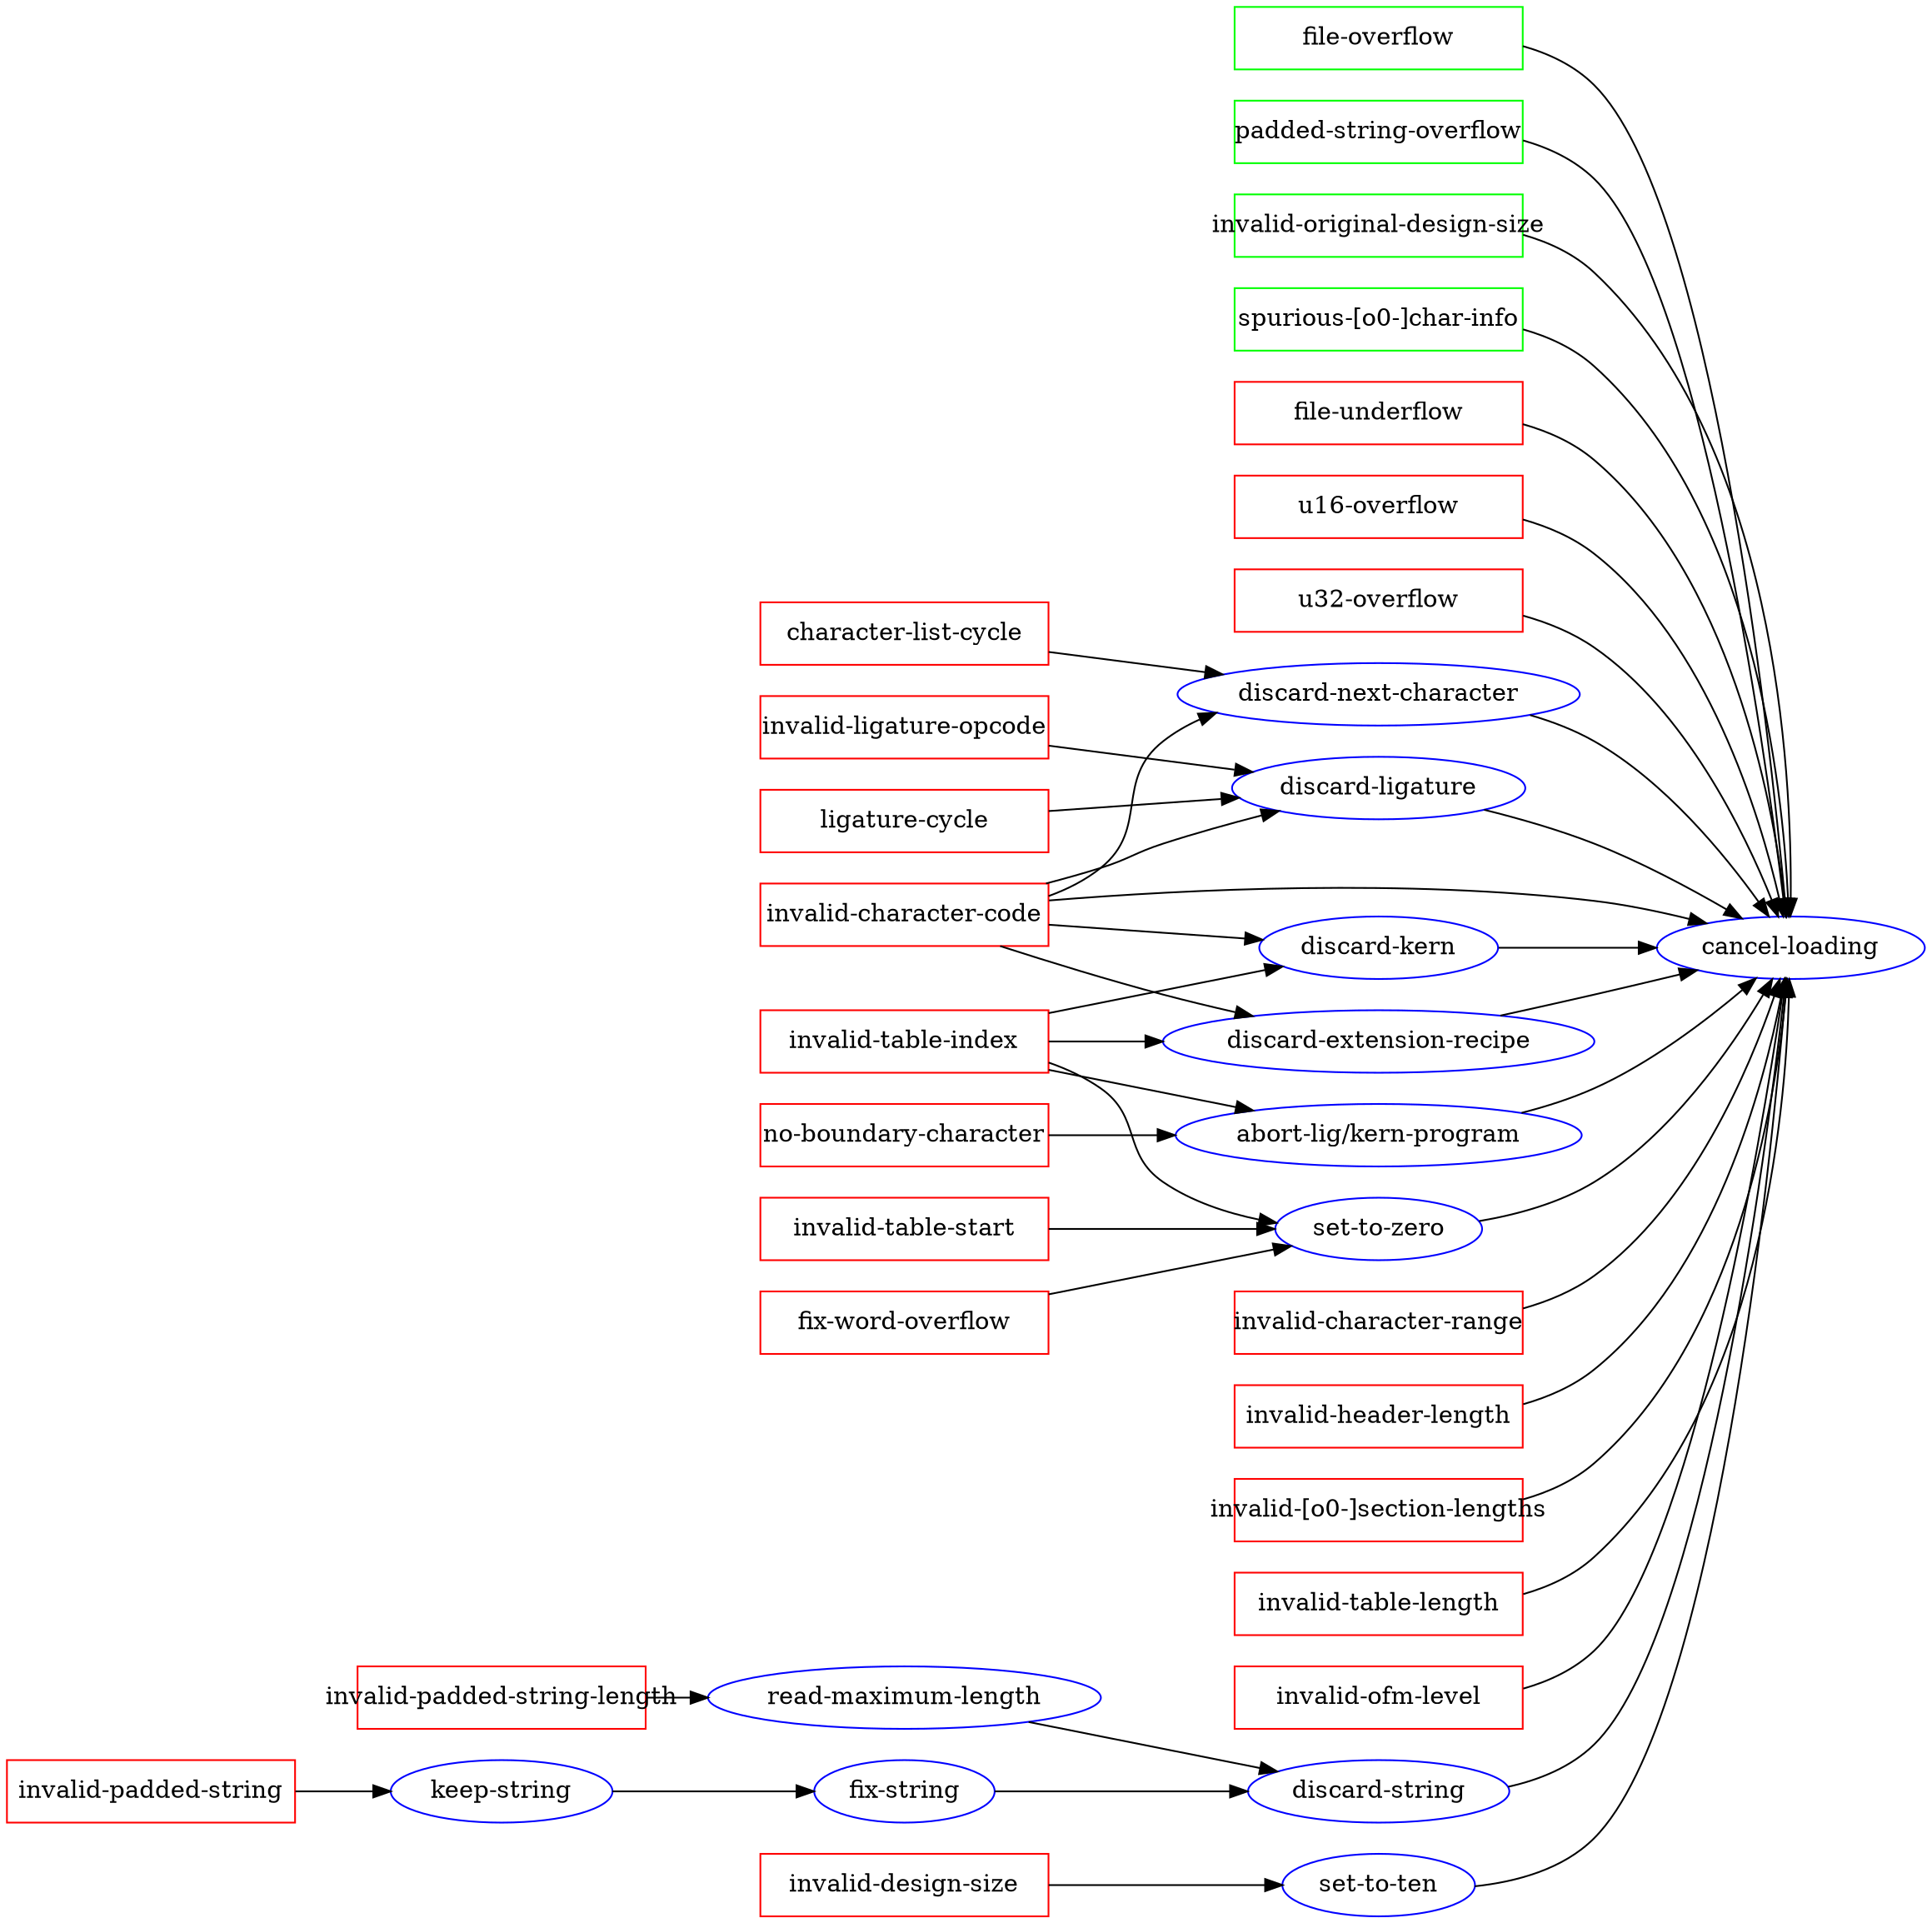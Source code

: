 strict digraph {
  rankdir=LR;
  node [shape=ellipse color=blue]



  "file-overflow", "padded-string-overflow", "invalid-original-design-size",
  "spurious-[o0-]char-info"
  [shape=box color=green fixedsize=true width=2.3]

  "character-list-cycle", "file-underflow", "u16-overflow", "u32-overflow",
  "fix-word-overflow", "invalid-padded-string",
  "invalid-character-code", "invalid-character-range", "invalid-design-size",
  "invalid-header-length", "invalid-ligature-opcode",
  "invalid-[o0-]section-lengths", "invalid-padded-string-length", "invalid-table-index",
  "invalid-table-length", "invalid-table-start", "ligature-cycle",
  "no-boundary-character",
  "invalid-ofm-level"
  [shape=box color=red fixedsize=true width=2.3]

  "invalid-ofm-level" -> "cancel-loading";
  "file-overflow" -> "cancel-loading";
  "invalid-original-design-size" -> "cancel-loading";
  "file-underflow" -> "cancel-loading";
  "u16-overflow" -> "cancel-loading";
  "u32-overflow" -> "cancel-loading";
  "invalid-header-length" -> "cancel-loading";
  "invalid-[o0-]section-lengths" -> "cancel-loading";
  "invalid-table-length" -> "cancel-loading";
  "invalid-character-range" -> "cancel-loading";
  "character-list-cycle" -> "discard-next-character" -> "cancel-loading";
  "fix-word-overflow" -> "set-to-zero" -> "cancel-loading";
  "invalid-padded-string" -> "keep-string" -> "fix-string" -> "discard-string" -> "cancel-loading";
  "invalid-padded-string-length" -> "read-maximum-length" -> "discard-string" -> "cancel-loading";
  "padded-string-overflow" -> "cancel-loading";
  "spurious-[o0-]char-info" -> "cancel-loading";
  "invalid-character-code" -> "cancel-loading";
  "invalid-character-code" -> "discard-extension-recipe" -> "cancel-loading";
  "invalid-character-code" -> "discard-kern" -> "cancel-loading";
  "invalid-character-code" -> "discard-ligature" -> "cancel-loading";
  "invalid-character-code" -> "discard-next-character" -> "cancel-loading";
  "no-boundary-character" -> "abort-lig/kern-program" -> "cancel-loading";
  "invalid-design-size" -> "set-to-ten" -> "cancel-loading";
  "invalid-ligature-opcode" -> "discard-ligature" -> "cancel-loading";
  "invalid-table-index" -> "abort-lig/kern-program" -> "cancel-loading";
  "invalid-table-index" -> "discard-extension-recipe" -> "cancel-loading";
  "invalid-table-index" -> "discard-kern" -> "cancel-loading";
  "invalid-table-index" -> "set-to-zero" -> "cancel-loading";
  "invalid-table-start" -> "set-to-zero" -> "cancel-loading";
  "ligature-cycle" -> "discard-ligature" -> "cancel-loading";
}
